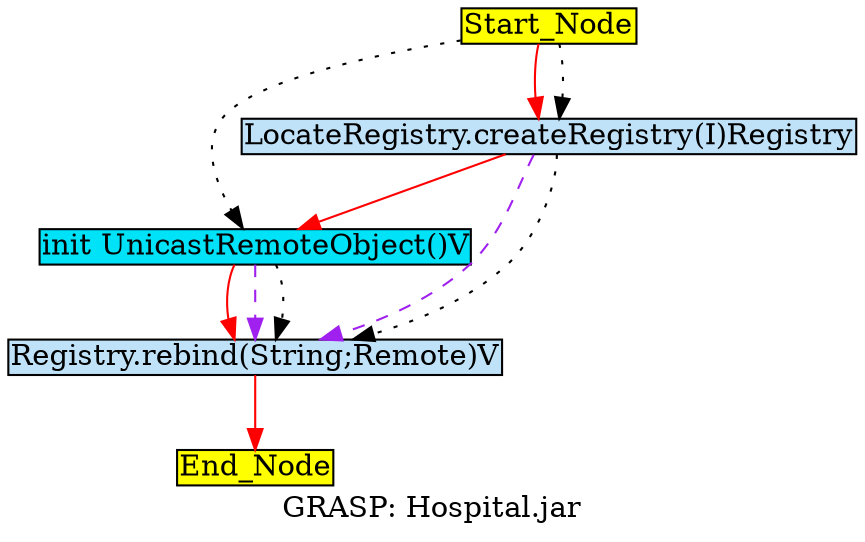 digraph G {
	graph[label="GRASP: Hospital.jar"];	node[style=filled,fillcolor ="white",shape=box,margin=0.02,width=0,height=0];
	"Start_Node"[fillcolor ="yellow",style="filled" ];
	"Registry.rebind(String;Remote)V"[fillcolor ="#c0e2f8",style="filled" ];
	"init UnicastRemoteObject()V"[fillcolor ="#00e2f8",style="filled" ];
	"LocateRegistry.createRegistry(I)Registry"[fillcolor ="#c0e2f8",style="filled" ];
	"Start_Node"[fillcolor ="yellow",style="filled" ];
	"End_Node"[fillcolor ="yellow",style="filled" ];
	"Registry.rebind(String;Remote)V" -> "End_Node"[color="red",style=solid];
	"init UnicastRemoteObject()V" -> "Registry.rebind(String;Remote)V"[color="red",style=solid];
	"init UnicastRemoteObject()V" -> "Registry.rebind(String;Remote)V"[color="purple",style=dashed];
	"init UnicastRemoteObject()V" -> "Registry.rebind(String;Remote)V"[color="black",style=dotted];
	"LocateRegistry.createRegistry(I)Registry" -> "Registry.rebind(String;Remote)V"[color="purple",style=dashed];
	"LocateRegistry.createRegistry(I)Registry" -> "Registry.rebind(String;Remote)V"[color="black",style=dotted];
	"LocateRegistry.createRegistry(I)Registry" -> "init UnicastRemoteObject()V"[color="red",style=solid];
	"Start_Node" -> "init UnicastRemoteObject()V"[color="black",style=dotted];
	"Start_Node" -> "LocateRegistry.createRegistry(I)Registry"[color="red",style=solid];
	"Start_Node" -> "LocateRegistry.createRegistry(I)Registry"[color="black",style=dotted];
}
